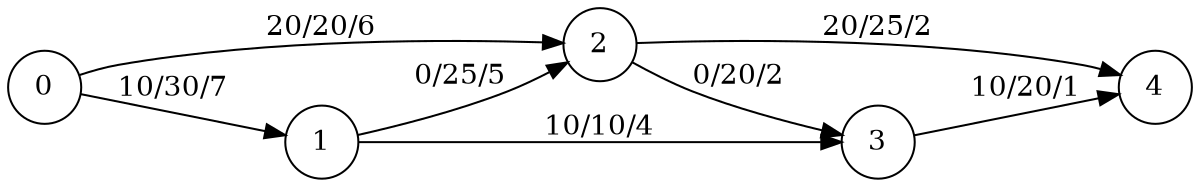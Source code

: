 digraph finite_state_machine {
  	rankdir=LR;
 	size="8,5";
  	node [shape = circle];
  	  	2 -> 4 [ label = "20/25/2" ];
  	  	2 -> 3 [ label = "0/20/2" ];
  	  	0 -> 2 [ label = "20/20/6" ];
  	  	0 -> 1 [ label = "10/30/7" ];
  	  	1 -> 2 [ label = "0/25/5" ];
  	  	1 -> 3 [ label = "10/10/4" ];
  	  	3 -> 4 [ label = "10/20/1" ];
}